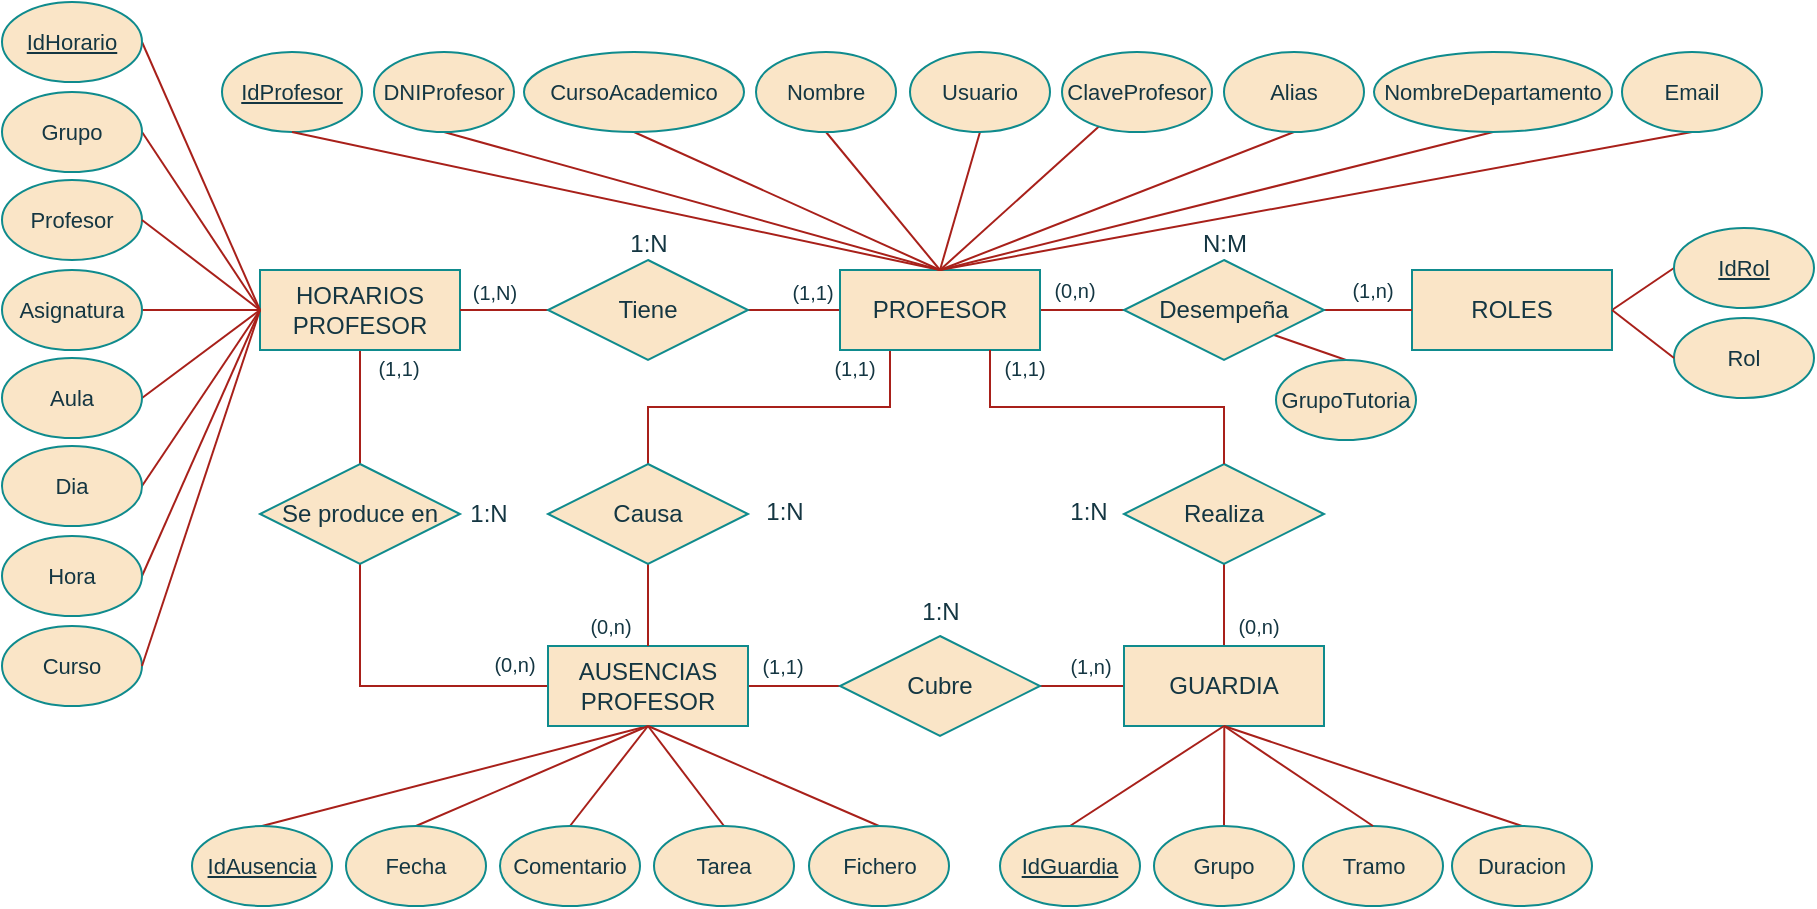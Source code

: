 <mxfile scale="1" border="0" version="26.2.13">
  <diagram name="Página-1" id="VsU_qLbT5S_kWvRLyPEZ">
    <mxGraphModel dx="1090" dy="561" grid="0" gridSize="10" guides="1" tooltips="1" connect="1" arrows="1" fold="1" page="1" pageScale="1" pageWidth="1169" pageHeight="827" math="0" shadow="0">
      <root>
        <mxCell id="0" />
        <mxCell id="1" parent="0" />
        <mxCell id="6TsfCFlxb-TRurDlvg3Q-43" value="" style="rounded=0;orthogonalLoop=1;jettySize=auto;html=1;endArrow=none;startFill=0;labelBackgroundColor=none;strokeColor=#A8201A;fontColor=default;" parent="1" source="6TsfCFlxb-TRurDlvg3Q-1" target="6TsfCFlxb-TRurDlvg3Q-37" edge="1">
          <mxGeometry relative="1" as="geometry" />
        </mxCell>
        <mxCell id="6TsfCFlxb-TRurDlvg3Q-49" value="" style="rounded=0;orthogonalLoop=1;jettySize=auto;html=1;endArrow=none;startFill=0;labelBackgroundColor=none;strokeColor=#A8201A;fontColor=default;" parent="1" source="6TsfCFlxb-TRurDlvg3Q-1" target="6TsfCFlxb-TRurDlvg3Q-42" edge="1">
          <mxGeometry relative="1" as="geometry" />
        </mxCell>
        <mxCell id="6TsfCFlxb-TRurDlvg3Q-72" style="edgeStyle=orthogonalEdgeStyle;rounded=0;orthogonalLoop=1;jettySize=auto;html=1;exitX=0.25;exitY=1;exitDx=0;exitDy=0;entryX=0.5;entryY=0;entryDx=0;entryDy=0;endArrow=none;startFill=0;labelBackgroundColor=none;strokeColor=#A8201A;fontColor=default;" parent="1" source="6TsfCFlxb-TRurDlvg3Q-1" target="6TsfCFlxb-TRurDlvg3Q-40" edge="1">
          <mxGeometry relative="1" as="geometry" />
        </mxCell>
        <mxCell id="6TsfCFlxb-TRurDlvg3Q-1" value="PROFESOR" style="rounded=0;whiteSpace=wrap;html=1;labelBackgroundColor=none;fillColor=#FAE5C7;strokeColor=#0F8B8D;fontColor=#143642;" parent="1" vertex="1">
          <mxGeometry x="563" y="302" width="100" height="40" as="geometry" />
        </mxCell>
        <mxCell id="6TsfCFlxb-TRurDlvg3Q-94" value="" style="rounded=0;orthogonalLoop=1;jettySize=auto;html=1;endArrow=none;startFill=0;labelBackgroundColor=none;strokeColor=#A8201A;fontColor=default;exitX=1;exitY=0.5;exitDx=0;exitDy=0;entryX=0;entryY=0.5;entryDx=0;entryDy=0;" parent="1" source="6TsfCFlxb-TRurDlvg3Q-3" target="6TsfCFlxb-TRurDlvg3Q-93" edge="1">
          <mxGeometry relative="1" as="geometry" />
        </mxCell>
        <mxCell id="6TsfCFlxb-TRurDlvg3Q-3" value="ROLES" style="rounded=0;whiteSpace=wrap;html=1;labelBackgroundColor=none;fillColor=#FAE5C7;strokeColor=#0F8B8D;fontColor=#143642;" parent="1" vertex="1">
          <mxGeometry x="849" y="302" width="100" height="40" as="geometry" />
        </mxCell>
        <mxCell id="6TsfCFlxb-TRurDlvg3Q-79" value="" style="edgeStyle=orthogonalEdgeStyle;rounded=0;orthogonalLoop=1;jettySize=auto;html=1;endArrow=none;endFill=1;startFill=0;labelBackgroundColor=none;strokeColor=#A8201A;fontColor=default;" parent="1" source="6TsfCFlxb-TRurDlvg3Q-5" target="6TsfCFlxb-TRurDlvg3Q-41" edge="1">
          <mxGeometry relative="1" as="geometry" />
        </mxCell>
        <mxCell id="6TsfCFlxb-TRurDlvg3Q-5" value="HORARIOS&lt;br&gt;PROFESOR" style="rounded=0;whiteSpace=wrap;html=1;labelBackgroundColor=none;fillColor=#FAE5C7;strokeColor=#0F8B8D;fontColor=#143642;" parent="1" vertex="1">
          <mxGeometry x="273" y="302" width="100" height="40" as="geometry" />
        </mxCell>
        <mxCell id="6TsfCFlxb-TRurDlvg3Q-75" value="" style="edgeStyle=orthogonalEdgeStyle;rounded=0;orthogonalLoop=1;jettySize=auto;html=1;endArrow=none;endFill=1;startFill=0;labelBackgroundColor=none;strokeColor=#A8201A;fontColor=default;" parent="1" source="6TsfCFlxb-TRurDlvg3Q-7" target="6TsfCFlxb-TRurDlvg3Q-39" edge="1">
          <mxGeometry relative="1" as="geometry" />
        </mxCell>
        <mxCell id="6TsfCFlxb-TRurDlvg3Q-76" value="" style="edgeStyle=orthogonalEdgeStyle;rounded=0;orthogonalLoop=1;jettySize=auto;html=1;endArrow=none;endFill=1;startFill=0;labelBackgroundColor=none;strokeColor=#A8201A;fontColor=default;" parent="1" source="6TsfCFlxb-TRurDlvg3Q-7" target="6TsfCFlxb-TRurDlvg3Q-38" edge="1">
          <mxGeometry relative="1" as="geometry" />
        </mxCell>
        <mxCell id="6TsfCFlxb-TRurDlvg3Q-7" value="GUARDIA" style="rounded=0;whiteSpace=wrap;html=1;labelBackgroundColor=none;fillColor=#FAE5C7;strokeColor=#0F8B8D;fontColor=#143642;" parent="1" vertex="1">
          <mxGeometry x="705" y="490" width="100" height="40" as="geometry" />
        </mxCell>
        <mxCell id="6TsfCFlxb-TRurDlvg3Q-77" value="" style="edgeStyle=orthogonalEdgeStyle;rounded=0;orthogonalLoop=1;jettySize=auto;html=1;endArrow=none;endFill=1;startFill=0;labelBackgroundColor=none;strokeColor=#A8201A;fontColor=default;" parent="1" source="6TsfCFlxb-TRurDlvg3Q-9" target="6TsfCFlxb-TRurDlvg3Q-38" edge="1">
          <mxGeometry relative="1" as="geometry" />
        </mxCell>
        <mxCell id="6TsfCFlxb-TRurDlvg3Q-78" style="edgeStyle=orthogonalEdgeStyle;rounded=0;orthogonalLoop=1;jettySize=auto;html=1;exitX=0;exitY=0.5;exitDx=0;exitDy=0;entryX=0.5;entryY=1;entryDx=0;entryDy=0;endArrow=none;endFill=1;startFill=0;labelBackgroundColor=none;strokeColor=#A8201A;fontColor=default;" parent="1" source="6TsfCFlxb-TRurDlvg3Q-9" target="6TsfCFlxb-TRurDlvg3Q-41" edge="1">
          <mxGeometry relative="1" as="geometry" />
        </mxCell>
        <mxCell id="6TsfCFlxb-TRurDlvg3Q-103" style="rounded=0;orthogonalLoop=1;jettySize=auto;html=1;exitX=0.5;exitY=1;exitDx=0;exitDy=0;entryX=0.5;entryY=0;entryDx=0;entryDy=0;endArrow=none;startFill=0;labelBackgroundColor=none;strokeColor=#A8201A;fontColor=default;" parent="1" source="6TsfCFlxb-TRurDlvg3Q-9" target="6TsfCFlxb-TRurDlvg3Q-95" edge="1">
          <mxGeometry relative="1" as="geometry" />
        </mxCell>
        <mxCell id="6TsfCFlxb-TRurDlvg3Q-9" value="&lt;div&gt;AUSENCIAS&lt;/div&gt;&lt;div&gt;PROFESOR&lt;/div&gt;" style="rounded=0;whiteSpace=wrap;html=1;labelBackgroundColor=none;fillColor=#FAE5C7;strokeColor=#0F8B8D;fontColor=#143642;" parent="1" vertex="1">
          <mxGeometry x="417" y="490" width="100" height="40" as="geometry" />
        </mxCell>
        <mxCell id="6TsfCFlxb-TRurDlvg3Q-28" style="rounded=0;orthogonalLoop=1;jettySize=auto;html=1;exitX=0.5;exitY=1;exitDx=0;exitDy=0;startArrow=none;startFill=0;endArrow=none;entryX=0.5;entryY=0;entryDx=0;entryDy=0;labelBackgroundColor=none;strokeColor=#A8201A;fontColor=default;" parent="1" source="6TsfCFlxb-TRurDlvg3Q-12" target="6TsfCFlxb-TRurDlvg3Q-1" edge="1">
          <mxGeometry relative="1" as="geometry">
            <mxPoint x="320" y="245" as="sourcePoint" />
          </mxGeometry>
        </mxCell>
        <mxCell id="6TsfCFlxb-TRurDlvg3Q-12" value="DNIProfesor" style="ellipse;whiteSpace=wrap;html=1;fontSize=11;labelBackgroundColor=none;fillColor=#FAE5C7;strokeColor=#0F8B8D;fontColor=#143642;rounded=0;" parent="1" vertex="1">
          <mxGeometry x="330" y="193" width="70" height="40" as="geometry" />
        </mxCell>
        <mxCell id="6TsfCFlxb-TRurDlvg3Q-25" style="rounded=0;orthogonalLoop=1;jettySize=auto;html=1;exitX=0.5;exitY=1;exitDx=0;exitDy=0;startArrow=none;startFill=0;endArrow=none;entryX=0.5;entryY=0;entryDx=0;entryDy=0;labelBackgroundColor=none;strokeColor=#A8201A;fontColor=default;" parent="1" source="6TsfCFlxb-TRurDlvg3Q-13" target="6TsfCFlxb-TRurDlvg3Q-1" edge="1">
          <mxGeometry relative="1" as="geometry">
            <mxPoint x="613" y="300" as="targetPoint" />
          </mxGeometry>
        </mxCell>
        <mxCell id="6TsfCFlxb-TRurDlvg3Q-13" value="Nombre" style="ellipse;whiteSpace=wrap;html=1;fontSize=11;labelBackgroundColor=none;fillColor=#FAE5C7;strokeColor=#0F8B8D;fontColor=#143642;rounded=0;" parent="1" vertex="1">
          <mxGeometry x="521" y="193" width="70" height="40" as="geometry" />
        </mxCell>
        <mxCell id="6TsfCFlxb-TRurDlvg3Q-26" style="rounded=0;orthogonalLoop=1;jettySize=auto;html=1;exitX=0.5;exitY=1;exitDx=0;exitDy=0;startArrow=none;startFill=0;endArrow=none;entryX=0.5;entryY=0;entryDx=0;entryDy=0;labelBackgroundColor=none;strokeColor=#A8201A;fontColor=default;" parent="1" source="6TsfCFlxb-TRurDlvg3Q-14" target="6TsfCFlxb-TRurDlvg3Q-1" edge="1">
          <mxGeometry relative="1" as="geometry">
            <mxPoint x="613" y="300" as="targetPoint" />
          </mxGeometry>
        </mxCell>
        <mxCell id="6TsfCFlxb-TRurDlvg3Q-14" value="Usuario" style="ellipse;whiteSpace=wrap;html=1;fontSize=11;labelBackgroundColor=none;fillColor=#FAE5C7;strokeColor=#0F8B8D;fontColor=#143642;rounded=0;" parent="1" vertex="1">
          <mxGeometry x="598" y="193" width="70" height="40" as="geometry" />
        </mxCell>
        <mxCell id="6TsfCFlxb-TRurDlvg3Q-30" value="" style="rounded=0;orthogonalLoop=1;jettySize=auto;html=1;endArrow=none;startFill=0;entryX=0.5;entryY=0;entryDx=0;entryDy=0;labelBackgroundColor=none;strokeColor=#A8201A;fontColor=default;" parent="1" source="6TsfCFlxb-TRurDlvg3Q-15" target="6TsfCFlxb-TRurDlvg3Q-1" edge="1">
          <mxGeometry relative="1" as="geometry" />
        </mxCell>
        <mxCell id="6TsfCFlxb-TRurDlvg3Q-15" value="ClaveProfesor" style="ellipse;whiteSpace=wrap;html=1;fontSize=11;labelBackgroundColor=none;fillColor=#FAE5C7;strokeColor=#0F8B8D;fontColor=#143642;rounded=0;" parent="1" vertex="1">
          <mxGeometry x="674" y="193" width="75" height="40" as="geometry" />
        </mxCell>
        <mxCell id="6TsfCFlxb-TRurDlvg3Q-24" style="rounded=0;orthogonalLoop=1;jettySize=auto;html=1;exitX=0.5;exitY=1;exitDx=0;exitDy=0;startArrow=none;startFill=0;endArrow=none;entryX=0.5;entryY=0;entryDx=0;entryDy=0;labelBackgroundColor=none;strokeColor=#A8201A;fontColor=default;" parent="1" source="6TsfCFlxb-TRurDlvg3Q-16" target="6TsfCFlxb-TRurDlvg3Q-1" edge="1">
          <mxGeometry relative="1" as="geometry">
            <mxPoint x="613" y="300" as="targetPoint" />
          </mxGeometry>
        </mxCell>
        <mxCell id="6TsfCFlxb-TRurDlvg3Q-16" value="CursoAcademico" style="ellipse;whiteSpace=wrap;html=1;fontSize=11;labelBackgroundColor=none;fillColor=#FAE5C7;strokeColor=#0F8B8D;fontColor=#143642;rounded=0;" parent="1" vertex="1">
          <mxGeometry x="405" y="193" width="110" height="40" as="geometry" />
        </mxCell>
        <mxCell id="6TsfCFlxb-TRurDlvg3Q-34" style="rounded=0;orthogonalLoop=1;jettySize=auto;html=1;exitX=0.5;exitY=1;exitDx=0;exitDy=0;entryX=0.5;entryY=0;entryDx=0;entryDy=0;endArrow=none;startFill=0;strokeColor=#A8201A;labelBackgroundColor=none;fontColor=default;" parent="1" source="6TsfCFlxb-TRurDlvg3Q-17" target="6TsfCFlxb-TRurDlvg3Q-1" edge="1">
          <mxGeometry relative="1" as="geometry" />
        </mxCell>
        <mxCell id="6TsfCFlxb-TRurDlvg3Q-17" value="Email" style="ellipse;whiteSpace=wrap;html=1;strokeColor=#0F8B8D;fontColor=#143642;fontSize=11;labelBackgroundColor=none;fillColor=#FAE5C7;rounded=0;" parent="1" vertex="1">
          <mxGeometry x="954" y="193" width="70" height="40" as="geometry" />
        </mxCell>
        <mxCell id="6TsfCFlxb-TRurDlvg3Q-33" style="rounded=0;orthogonalLoop=1;jettySize=auto;html=1;exitX=0.5;exitY=1;exitDx=0;exitDy=0;entryX=0.5;entryY=0;entryDx=0;entryDy=0;endArrow=none;startFill=0;strokeColor=#A8201A;labelBackgroundColor=none;fontColor=default;" parent="1" source="6TsfCFlxb-TRurDlvg3Q-18" target="6TsfCFlxb-TRurDlvg3Q-1" edge="1">
          <mxGeometry relative="1" as="geometry" />
        </mxCell>
        <mxCell id="6TsfCFlxb-TRurDlvg3Q-18" value="NombreDepartamento" style="ellipse;whiteSpace=wrap;html=1;strokeColor=#0F8B8D;fontColor=#143642;fontSize=11;labelBackgroundColor=none;fillColor=#FAE5C7;rounded=0;" parent="1" vertex="1">
          <mxGeometry x="830" y="193" width="119" height="40" as="geometry" />
        </mxCell>
        <mxCell id="6TsfCFlxb-TRurDlvg3Q-32" style="rounded=0;orthogonalLoop=1;jettySize=auto;html=1;exitX=0.5;exitY=1;exitDx=0;exitDy=0;entryX=0.5;entryY=0;entryDx=0;entryDy=0;endArrow=none;startFill=0;labelBackgroundColor=none;strokeColor=#A8201A;fontColor=default;" parent="1" source="6TsfCFlxb-TRurDlvg3Q-20" target="6TsfCFlxb-TRurDlvg3Q-1" edge="1">
          <mxGeometry relative="1" as="geometry" />
        </mxCell>
        <mxCell id="6TsfCFlxb-TRurDlvg3Q-20" value="Alias" style="ellipse;whiteSpace=wrap;html=1;fontSize=11;labelBackgroundColor=none;fillColor=#FAE5C7;strokeColor=#0F8B8D;fontColor=#143642;rounded=0;" parent="1" vertex="1">
          <mxGeometry x="755" y="193" width="70" height="40" as="geometry" />
        </mxCell>
        <mxCell id="6TsfCFlxb-TRurDlvg3Q-44" style="rounded=0;orthogonalLoop=1;jettySize=auto;html=1;exitX=1;exitY=0.5;exitDx=0;exitDy=0;entryX=0;entryY=0.5;entryDx=0;entryDy=0;endArrow=none;startFill=0;labelBackgroundColor=none;strokeColor=#A8201A;fontColor=default;" parent="1" source="6TsfCFlxb-TRurDlvg3Q-37" target="6TsfCFlxb-TRurDlvg3Q-3" edge="1">
          <mxGeometry relative="1" as="geometry" />
        </mxCell>
        <mxCell id="6TsfCFlxb-TRurDlvg3Q-118" style="rounded=0;orthogonalLoop=1;jettySize=auto;html=1;exitX=1;exitY=1;exitDx=0;exitDy=0;entryX=0.5;entryY=0;entryDx=0;entryDy=0;endArrow=none;startFill=0;strokeColor=#A8201A;" parent="1" source="6TsfCFlxb-TRurDlvg3Q-37" target="6TsfCFlxb-TRurDlvg3Q-117" edge="1">
          <mxGeometry relative="1" as="geometry" />
        </mxCell>
        <mxCell id="6TsfCFlxb-TRurDlvg3Q-37" value="Desempeña" style="rhombus;whiteSpace=wrap;html=1;labelBackgroundColor=none;fillColor=#FAE5C7;strokeColor=#0F8B8D;fontColor=#143642;rounded=0;" parent="1" vertex="1">
          <mxGeometry x="705" y="297" width="100" height="50" as="geometry" />
        </mxCell>
        <mxCell id="6TsfCFlxb-TRurDlvg3Q-38" value="Cubre" style="rhombus;whiteSpace=wrap;html=1;labelBackgroundColor=none;fillColor=#FAE5C7;strokeColor=#0F8B8D;fontColor=#143642;rounded=0;" parent="1" vertex="1">
          <mxGeometry x="563" y="485" width="100" height="50" as="geometry" />
        </mxCell>
        <mxCell id="6TsfCFlxb-TRurDlvg3Q-39" value="Realiza" style="rhombus;whiteSpace=wrap;html=1;labelBackgroundColor=none;fillColor=#FAE5C7;strokeColor=#0F8B8D;fontColor=#143642;rounded=0;" parent="1" vertex="1">
          <mxGeometry x="705" y="399" width="100" height="50" as="geometry" />
        </mxCell>
        <mxCell id="6TsfCFlxb-TRurDlvg3Q-74" value="" style="edgeStyle=orthogonalEdgeStyle;rounded=0;orthogonalLoop=1;jettySize=auto;html=1;endArrow=none;endFill=1;startFill=0;labelBackgroundColor=none;strokeColor=#A8201A;fontColor=default;" parent="1" source="6TsfCFlxb-TRurDlvg3Q-40" target="6TsfCFlxb-TRurDlvg3Q-9" edge="1">
          <mxGeometry relative="1" as="geometry" />
        </mxCell>
        <mxCell id="6TsfCFlxb-TRurDlvg3Q-40" value="Causa" style="rhombus;whiteSpace=wrap;html=1;labelBackgroundColor=none;fillColor=#FAE5C7;strokeColor=#0F8B8D;fontColor=#143642;rounded=0;" parent="1" vertex="1">
          <mxGeometry x="417" y="399" width="100" height="50" as="geometry" />
        </mxCell>
        <mxCell id="6TsfCFlxb-TRurDlvg3Q-41" value="Se produce en" style="rhombus;whiteSpace=wrap;html=1;labelBackgroundColor=none;fillColor=#FAE5C7;strokeColor=#0F8B8D;fontColor=#143642;rounded=0;" parent="1" vertex="1">
          <mxGeometry x="273" y="399" width="100" height="50" as="geometry" />
        </mxCell>
        <mxCell id="6TsfCFlxb-TRurDlvg3Q-50" value="" style="rounded=0;orthogonalLoop=1;jettySize=auto;html=1;endArrow=none;startFill=0;labelBackgroundColor=none;strokeColor=#A8201A;fontColor=default;" parent="1" source="6TsfCFlxb-TRurDlvg3Q-42" target="6TsfCFlxb-TRurDlvg3Q-5" edge="1">
          <mxGeometry relative="1" as="geometry" />
        </mxCell>
        <mxCell id="6TsfCFlxb-TRurDlvg3Q-42" value="Tiene" style="rhombus;whiteSpace=wrap;html=1;labelBackgroundColor=none;fillColor=#FAE5C7;strokeColor=#0F8B8D;fontColor=#143642;rounded=0;" parent="1" vertex="1">
          <mxGeometry x="417" y="297" width="100" height="50" as="geometry" />
        </mxCell>
        <mxCell id="6TsfCFlxb-TRurDlvg3Q-45" value="&lt;font style=&quot;font-size: 10px;&quot;&gt;(1,n)&lt;/font&gt;" style="text;html=1;align=center;verticalAlign=middle;whiteSpace=wrap;rounded=0;labelBackgroundColor=none;fontColor=#143642;" parent="1" vertex="1">
          <mxGeometry x="812" y="303.5" width="35" height="17" as="geometry" />
        </mxCell>
        <mxCell id="6TsfCFlxb-TRurDlvg3Q-47" value="&lt;font style=&quot;font-size: 10px;&quot;&gt;(0,n)&lt;/font&gt;" style="text;html=1;align=center;verticalAlign=middle;whiteSpace=wrap;rounded=0;labelBackgroundColor=none;fontColor=#143642;" parent="1" vertex="1">
          <mxGeometry x="663" y="303.5" width="35" height="17" as="geometry" />
        </mxCell>
        <mxCell id="6TsfCFlxb-TRurDlvg3Q-48" value="1:N" style="text;html=1;align=center;verticalAlign=middle;whiteSpace=wrap;rounded=0;labelBackgroundColor=none;fontColor=#143642;" parent="1" vertex="1">
          <mxGeometry x="449.5" y="280" width="35" height="17" as="geometry" />
        </mxCell>
        <mxCell id="6TsfCFlxb-TRurDlvg3Q-51" value="&lt;font style=&quot;font-size: 10px;&quot;&gt;(1,1)&lt;/font&gt;" style="text;html=1;align=center;verticalAlign=middle;whiteSpace=wrap;rounded=0;labelBackgroundColor=none;fontColor=#143642;" parent="1" vertex="1">
          <mxGeometry x="532" y="304.5" width="35" height="17" as="geometry" />
        </mxCell>
        <mxCell id="6TsfCFlxb-TRurDlvg3Q-52" value="&lt;font style=&quot;font-size: 10px;&quot;&gt;(1,N)&lt;/font&gt;" style="text;html=1;align=center;verticalAlign=middle;whiteSpace=wrap;rounded=0;labelBackgroundColor=none;fontColor=#143642;" parent="1" vertex="1">
          <mxGeometry x="373" y="304.5" width="35" height="17" as="geometry" />
        </mxCell>
        <mxCell id="6TsfCFlxb-TRurDlvg3Q-53" value="N:M" style="text;html=1;align=center;verticalAlign=middle;whiteSpace=wrap;rounded=0;labelBackgroundColor=none;fontColor=#143642;" parent="1" vertex="1">
          <mxGeometry x="737.5" y="280" width="35" height="17" as="geometry" />
        </mxCell>
        <mxCell id="6TsfCFlxb-TRurDlvg3Q-63" style="rounded=0;orthogonalLoop=1;jettySize=auto;html=1;exitX=1;exitY=0.5;exitDx=0;exitDy=0;entryX=0;entryY=0.5;entryDx=0;entryDy=0;endArrow=none;startFill=0;labelBackgroundColor=none;strokeColor=#A8201A;fontColor=default;" parent="1" source="6TsfCFlxb-TRurDlvg3Q-54" target="6TsfCFlxb-TRurDlvg3Q-5" edge="1">
          <mxGeometry relative="1" as="geometry" />
        </mxCell>
        <mxCell id="6TsfCFlxb-TRurDlvg3Q-54" value="&lt;u&gt;IdHorario&lt;/u&gt;" style="ellipse;whiteSpace=wrap;html=1;fontSize=11;labelBackgroundColor=none;fillColor=#FAE5C7;strokeColor=#0F8B8D;fontColor=#143642;rounded=0;" parent="1" vertex="1">
          <mxGeometry x="144" y="168" width="70" height="40" as="geometry" />
        </mxCell>
        <mxCell id="6TsfCFlxb-TRurDlvg3Q-65" style="rounded=0;orthogonalLoop=1;jettySize=auto;html=1;exitX=1;exitY=0.5;exitDx=0;exitDy=0;entryX=0;entryY=0.5;entryDx=0;entryDy=0;endArrow=none;startFill=0;labelBackgroundColor=none;strokeColor=#A8201A;fontColor=default;" parent="1" source="6TsfCFlxb-TRurDlvg3Q-55" target="6TsfCFlxb-TRurDlvg3Q-5" edge="1">
          <mxGeometry relative="1" as="geometry" />
        </mxCell>
        <mxCell id="6TsfCFlxb-TRurDlvg3Q-55" value="Grupo" style="ellipse;whiteSpace=wrap;html=1;fontSize=11;labelBackgroundColor=none;fillColor=#FAE5C7;strokeColor=#0F8B8D;fontColor=#143642;rounded=0;" parent="1" vertex="1">
          <mxGeometry x="144" y="213" width="70" height="40" as="geometry" />
        </mxCell>
        <mxCell id="6TsfCFlxb-TRurDlvg3Q-67" style="rounded=0;orthogonalLoop=1;jettySize=auto;html=1;exitX=1;exitY=0.5;exitDx=0;exitDy=0;endArrow=none;startFill=0;entryX=0;entryY=0.5;entryDx=0;entryDy=0;labelBackgroundColor=none;strokeColor=#A8201A;fontColor=default;" parent="1" source="6TsfCFlxb-TRurDlvg3Q-57" target="6TsfCFlxb-TRurDlvg3Q-5" edge="1">
          <mxGeometry relative="1" as="geometry" />
        </mxCell>
        <mxCell id="6TsfCFlxb-TRurDlvg3Q-57" value="Asignatura" style="ellipse;whiteSpace=wrap;html=1;fontSize=11;labelBackgroundColor=none;fillColor=#FAE5C7;strokeColor=#0F8B8D;fontColor=#143642;rounded=0;" parent="1" vertex="1">
          <mxGeometry x="144" y="302" width="70" height="40" as="geometry" />
        </mxCell>
        <mxCell id="6TsfCFlxb-TRurDlvg3Q-68" style="rounded=0;orthogonalLoop=1;jettySize=auto;html=1;exitX=1;exitY=0.5;exitDx=0;exitDy=0;entryX=0;entryY=0.5;entryDx=0;entryDy=0;endArrow=none;startFill=0;labelBackgroundColor=none;strokeColor=#A8201A;fontColor=default;" parent="1" source="6TsfCFlxb-TRurDlvg3Q-58" target="6TsfCFlxb-TRurDlvg3Q-5" edge="1">
          <mxGeometry relative="1" as="geometry" />
        </mxCell>
        <mxCell id="6TsfCFlxb-TRurDlvg3Q-58" value="Aula" style="ellipse;whiteSpace=wrap;html=1;fontSize=11;labelBackgroundColor=none;fillColor=#FAE5C7;strokeColor=#0F8B8D;fontColor=#143642;rounded=0;" parent="1" vertex="1">
          <mxGeometry x="144" y="346" width="70" height="40" as="geometry" />
        </mxCell>
        <mxCell id="6TsfCFlxb-TRurDlvg3Q-69" style="rounded=0;orthogonalLoop=1;jettySize=auto;html=1;exitX=1;exitY=0.5;exitDx=0;exitDy=0;entryX=0;entryY=0.5;entryDx=0;entryDy=0;endArrow=none;startFill=0;labelBackgroundColor=none;strokeColor=#A8201A;fontColor=default;" parent="1" source="6TsfCFlxb-TRurDlvg3Q-59" target="6TsfCFlxb-TRurDlvg3Q-5" edge="1">
          <mxGeometry relative="1" as="geometry" />
        </mxCell>
        <mxCell id="6TsfCFlxb-TRurDlvg3Q-59" value="Dia" style="ellipse;whiteSpace=wrap;html=1;fontSize=11;labelBackgroundColor=none;fillColor=#FAE5C7;strokeColor=#0F8B8D;fontColor=#143642;rounded=0;" parent="1" vertex="1">
          <mxGeometry x="144" y="390" width="70" height="40" as="geometry" />
        </mxCell>
        <mxCell id="6TsfCFlxb-TRurDlvg3Q-70" style="rounded=0;orthogonalLoop=1;jettySize=auto;html=1;exitX=1;exitY=0.5;exitDx=0;exitDy=0;entryX=0;entryY=0.5;entryDx=0;entryDy=0;endArrow=none;startFill=0;labelBackgroundColor=none;strokeColor=#A8201A;fontColor=default;" parent="1" source="6TsfCFlxb-TRurDlvg3Q-60" target="6TsfCFlxb-TRurDlvg3Q-5" edge="1">
          <mxGeometry relative="1" as="geometry" />
        </mxCell>
        <mxCell id="6TsfCFlxb-TRurDlvg3Q-60" value="Hora" style="ellipse;whiteSpace=wrap;html=1;fontSize=11;labelBackgroundColor=none;fillColor=#FAE5C7;strokeColor=#0F8B8D;fontColor=#143642;rounded=0;" parent="1" vertex="1">
          <mxGeometry x="144" y="435" width="70" height="40" as="geometry" />
        </mxCell>
        <mxCell id="6TsfCFlxb-TRurDlvg3Q-73" style="edgeStyle=orthogonalEdgeStyle;rounded=0;orthogonalLoop=1;jettySize=auto;html=1;exitX=0.75;exitY=1;exitDx=0;exitDy=0;entryX=0.5;entryY=0;entryDx=0;entryDy=0;endArrow=none;startFill=0;labelBackgroundColor=none;strokeColor=#A8201A;fontColor=default;" parent="1" source="6TsfCFlxb-TRurDlvg3Q-1" target="6TsfCFlxb-TRurDlvg3Q-39" edge="1">
          <mxGeometry relative="1" as="geometry" />
        </mxCell>
        <mxCell id="6TsfCFlxb-TRurDlvg3Q-80" value="&lt;font style=&quot;font-size: 10px;&quot;&gt;(1,1)&lt;/font&gt;" style="text;html=1;align=center;verticalAlign=middle;whiteSpace=wrap;rounded=0;labelBackgroundColor=none;fontColor=#143642;" parent="1" vertex="1">
          <mxGeometry x="325" y="342" width="35" height="17" as="geometry" />
        </mxCell>
        <mxCell id="6TsfCFlxb-TRurDlvg3Q-81" value="&lt;font style=&quot;font-size: 10px;&quot;&gt;(0,n)&lt;/font&gt;" style="text;html=1;align=center;verticalAlign=middle;whiteSpace=wrap;rounded=0;labelBackgroundColor=none;fontColor=#143642;" parent="1" vertex="1">
          <mxGeometry x="383" y="490" width="35" height="17" as="geometry" />
        </mxCell>
        <mxCell id="6TsfCFlxb-TRurDlvg3Q-82" value="1:N" style="text;html=1;align=center;verticalAlign=middle;whiteSpace=wrap;rounded=0;labelBackgroundColor=none;fontColor=#143642;" parent="1" vertex="1">
          <mxGeometry x="370" y="415" width="35" height="17" as="geometry" />
        </mxCell>
        <mxCell id="6TsfCFlxb-TRurDlvg3Q-84" value="1:N" style="text;html=1;align=center;verticalAlign=middle;whiteSpace=wrap;rounded=0;labelBackgroundColor=none;fontColor=#143642;" parent="1" vertex="1">
          <mxGeometry x="596" y="464" width="35" height="17" as="geometry" />
        </mxCell>
        <mxCell id="6TsfCFlxb-TRurDlvg3Q-86" value="&lt;font style=&quot;font-size: 10px;&quot;&gt;(0,n)&lt;/font&gt;" style="text;html=1;align=center;verticalAlign=middle;whiteSpace=wrap;rounded=0;labelBackgroundColor=none;fontColor=#143642;" parent="1" vertex="1">
          <mxGeometry x="431" y="471.5" width="35" height="17" as="geometry" />
        </mxCell>
        <mxCell id="6TsfCFlxb-TRurDlvg3Q-87" value="&lt;font style=&quot;font-size: 10px;&quot;&gt;(1,1)&lt;/font&gt;" style="text;html=1;align=center;verticalAlign=middle;whiteSpace=wrap;rounded=0;labelBackgroundColor=none;fontColor=#143642;" parent="1" vertex="1">
          <mxGeometry x="553" y="342" width="35" height="17" as="geometry" />
        </mxCell>
        <mxCell id="6TsfCFlxb-TRurDlvg3Q-88" value="&lt;font style=&quot;font-size: 10px;&quot;&gt;(1,1)&lt;/font&gt;" style="text;html=1;align=center;verticalAlign=middle;whiteSpace=wrap;rounded=0;labelBackgroundColor=none;fontColor=#143642;" parent="1" vertex="1">
          <mxGeometry x="638" y="342" width="35" height="17" as="geometry" />
        </mxCell>
        <mxCell id="6TsfCFlxb-TRurDlvg3Q-89" value="&lt;font style=&quot;font-size: 10px;&quot;&gt;(0,n)&lt;/font&gt;" style="text;html=1;align=center;verticalAlign=middle;whiteSpace=wrap;rounded=0;labelBackgroundColor=none;fontColor=#143642;" parent="1" vertex="1">
          <mxGeometry x="755" y="471" width="35" height="17" as="geometry" />
        </mxCell>
        <mxCell id="6TsfCFlxb-TRurDlvg3Q-93" value="&lt;u&gt;IdRol&lt;/u&gt;" style="ellipse;whiteSpace=wrap;html=1;fontSize=11;labelBackgroundColor=none;fillColor=#FAE5C7;strokeColor=#0F8B8D;fontColor=#143642;rounded=0;" parent="1" vertex="1">
          <mxGeometry x="980" y="281" width="70" height="40" as="geometry" />
        </mxCell>
        <mxCell id="6TsfCFlxb-TRurDlvg3Q-95" value="&lt;u&gt;IdAusencia&lt;/u&gt;" style="ellipse;whiteSpace=wrap;html=1;fontSize=11;labelBackgroundColor=none;fillColor=#FAE5C7;strokeColor=#0F8B8D;fontColor=#143642;rounded=0;" parent="1" vertex="1">
          <mxGeometry x="239" y="580" width="70" height="40" as="geometry" />
        </mxCell>
        <mxCell id="6TsfCFlxb-TRurDlvg3Q-104" style="rounded=0;orthogonalLoop=1;jettySize=auto;html=1;exitX=0.5;exitY=0;exitDx=0;exitDy=0;entryX=0.5;entryY=1;entryDx=0;entryDy=0;endArrow=none;startFill=0;labelBackgroundColor=none;strokeColor=#A8201A;fontColor=default;" parent="1" source="6TsfCFlxb-TRurDlvg3Q-96" target="6TsfCFlxb-TRurDlvg3Q-9" edge="1">
          <mxGeometry relative="1" as="geometry" />
        </mxCell>
        <mxCell id="6TsfCFlxb-TRurDlvg3Q-96" value="Fecha" style="ellipse;whiteSpace=wrap;html=1;fontSize=11;labelBackgroundColor=none;fillColor=#FAE5C7;strokeColor=#0F8B8D;fontColor=#143642;rounded=0;" parent="1" vertex="1">
          <mxGeometry x="316" y="580" width="70" height="40" as="geometry" />
        </mxCell>
        <mxCell id="6TsfCFlxb-TRurDlvg3Q-105" style="rounded=0;orthogonalLoop=1;jettySize=auto;html=1;exitX=0.5;exitY=0;exitDx=0;exitDy=0;entryX=0.5;entryY=1;entryDx=0;entryDy=0;endArrow=none;startFill=0;labelBackgroundColor=none;strokeColor=#A8201A;fontColor=default;" parent="1" source="6TsfCFlxb-TRurDlvg3Q-97" target="6TsfCFlxb-TRurDlvg3Q-9" edge="1">
          <mxGeometry relative="1" as="geometry" />
        </mxCell>
        <mxCell id="6TsfCFlxb-TRurDlvg3Q-97" value="Comentario" style="ellipse;whiteSpace=wrap;html=1;fontSize=11;labelBackgroundColor=none;fillColor=#FAE5C7;strokeColor=#0F8B8D;fontColor=#143642;rounded=0;" parent="1" vertex="1">
          <mxGeometry x="393" y="580" width="70" height="40" as="geometry" />
        </mxCell>
        <mxCell id="6TsfCFlxb-TRurDlvg3Q-106" style="rounded=0;orthogonalLoop=1;jettySize=auto;html=1;exitX=0.5;exitY=0;exitDx=0;exitDy=0;entryX=0.5;entryY=1;entryDx=0;entryDy=0;endArrow=none;startFill=0;labelBackgroundColor=none;strokeColor=#A8201A;fontColor=default;" parent="1" source="6TsfCFlxb-TRurDlvg3Q-98" target="6TsfCFlxb-TRurDlvg3Q-9" edge="1">
          <mxGeometry relative="1" as="geometry" />
        </mxCell>
        <mxCell id="6TsfCFlxb-TRurDlvg3Q-98" value="Fichero" style="ellipse;whiteSpace=wrap;html=1;fontSize=11;labelBackgroundColor=none;fillColor=#FAE5C7;strokeColor=#0F8B8D;fontColor=#143642;rounded=0;" parent="1" vertex="1">
          <mxGeometry x="547.5" y="580" width="70" height="40" as="geometry" />
        </mxCell>
        <mxCell id="6TsfCFlxb-TRurDlvg3Q-107" style="rounded=0;orthogonalLoop=1;jettySize=auto;html=1;exitX=0.5;exitY=0;exitDx=0;exitDy=0;endArrow=none;startFill=0;entryX=0.5;entryY=1;entryDx=0;entryDy=0;labelBackgroundColor=none;strokeColor=#A8201A;fontColor=default;" parent="1" source="6TsfCFlxb-TRurDlvg3Q-99" target="6TsfCFlxb-TRurDlvg3Q-7" edge="1">
          <mxGeometry relative="1" as="geometry" />
        </mxCell>
        <mxCell id="6TsfCFlxb-TRurDlvg3Q-99" value="&lt;u&gt;IdGuardia&lt;/u&gt;" style="ellipse;whiteSpace=wrap;html=1;fontSize=11;labelBackgroundColor=none;fillColor=#FAE5C7;strokeColor=#0F8B8D;fontColor=#143642;rounded=0;" parent="1" vertex="1">
          <mxGeometry x="643" y="580" width="70" height="40" as="geometry" />
        </mxCell>
        <mxCell id="6TsfCFlxb-TRurDlvg3Q-108" style="rounded=0;orthogonalLoop=1;jettySize=auto;html=1;exitX=0.5;exitY=0;exitDx=0;exitDy=0;endArrow=none;startFill=0;labelBackgroundColor=none;strokeColor=#A8201A;fontColor=default;" parent="1" source="6TsfCFlxb-TRurDlvg3Q-100" edge="1">
          <mxGeometry relative="1" as="geometry">
            <mxPoint x="755.143" y="530" as="targetPoint" />
          </mxGeometry>
        </mxCell>
        <mxCell id="6TsfCFlxb-TRurDlvg3Q-100" value="Grupo" style="ellipse;whiteSpace=wrap;html=1;fontSize=11;labelBackgroundColor=none;fillColor=#FAE5C7;strokeColor=#0F8B8D;fontColor=#143642;rounded=0;" parent="1" vertex="1">
          <mxGeometry x="720" y="580" width="70" height="40" as="geometry" />
        </mxCell>
        <mxCell id="6TsfCFlxb-TRurDlvg3Q-109" style="rounded=0;orthogonalLoop=1;jettySize=auto;html=1;exitX=0.5;exitY=0;exitDx=0;exitDy=0;endArrow=none;startFill=0;entryX=0.5;entryY=1;entryDx=0;entryDy=0;labelBackgroundColor=none;strokeColor=#A8201A;fontColor=default;" parent="1" source="6TsfCFlxb-TRurDlvg3Q-101" target="6TsfCFlxb-TRurDlvg3Q-7" edge="1">
          <mxGeometry relative="1" as="geometry" />
        </mxCell>
        <mxCell id="6TsfCFlxb-TRurDlvg3Q-101" value="Duracion" style="ellipse;whiteSpace=wrap;html=1;fontSize=11;labelBackgroundColor=none;fillColor=#FAE5C7;strokeColor=#0F8B8D;fontColor=#143642;rounded=0;" parent="1" vertex="1">
          <mxGeometry x="869" y="580" width="70" height="40" as="geometry" />
        </mxCell>
        <mxCell id="6TsfCFlxb-TRurDlvg3Q-110" value="&lt;font style=&quot;font-size: 10px;&quot;&gt;(1,n)&lt;/font&gt;" style="text;html=1;align=center;verticalAlign=middle;whiteSpace=wrap;rounded=0;labelBackgroundColor=none;fontColor=#143642;" parent="1" vertex="1">
          <mxGeometry x="671" y="491" width="35" height="17" as="geometry" />
        </mxCell>
        <mxCell id="6TsfCFlxb-TRurDlvg3Q-112" value="&lt;font style=&quot;font-size: 10px;&quot;&gt;(1,1)&lt;/font&gt;" style="text;html=1;align=center;verticalAlign=middle;whiteSpace=wrap;rounded=0;labelBackgroundColor=none;fontColor=#143642;" parent="1" vertex="1">
          <mxGeometry x="517" y="491" width="35" height="17" as="geometry" />
        </mxCell>
        <mxCell id="6TsfCFlxb-TRurDlvg3Q-114" value="1:N" style="text;html=1;align=center;verticalAlign=middle;whiteSpace=wrap;rounded=0;labelBackgroundColor=none;fontColor=#143642;" parent="1" vertex="1">
          <mxGeometry x="518" y="414" width="35" height="17" as="geometry" />
        </mxCell>
        <mxCell id="6TsfCFlxb-TRurDlvg3Q-115" value="1:N" style="text;html=1;align=center;verticalAlign=middle;whiteSpace=wrap;rounded=0;labelBackgroundColor=none;fontColor=#143642;" parent="1" vertex="1">
          <mxGeometry x="670" y="414" width="35" height="17" as="geometry" />
        </mxCell>
        <mxCell id="6TsfCFlxb-TRurDlvg3Q-117" value="GrupoTutoria" style="ellipse;whiteSpace=wrap;html=1;fontSize=11;labelBackgroundColor=none;fillColor=#FAE5C7;strokeColor=#0F8B8D;fontColor=#143642;rounded=0;" parent="1" vertex="1">
          <mxGeometry x="781" y="347" width="70" height="40" as="geometry" />
        </mxCell>
        <mxCell id="h_n839WisMa8emFtC7de-3" style="rounded=0;orthogonalLoop=1;jettySize=auto;html=1;exitX=0.5;exitY=0;exitDx=0;exitDy=0;endArrow=none;startFill=0;entryX=0.5;entryY=1;entryDx=0;entryDy=0;strokeColor=#A8201A;" parent="1" source="h_n839WisMa8emFtC7de-2" target="6TsfCFlxb-TRurDlvg3Q-9" edge="1">
          <mxGeometry relative="1" as="geometry" />
        </mxCell>
        <mxCell id="h_n839WisMa8emFtC7de-2" value="Tarea" style="ellipse;whiteSpace=wrap;html=1;fontSize=11;labelBackgroundColor=none;fillColor=#FAE5C7;strokeColor=#0F8B8D;fontColor=#143642;rounded=0;" parent="1" vertex="1">
          <mxGeometry x="470" y="580" width="70" height="40" as="geometry" />
        </mxCell>
        <mxCell id="4swcJv_VSgo-7n27fSVg-1" value="&lt;u&gt;IdProfesor&lt;/u&gt;" style="ellipse;whiteSpace=wrap;html=1;fontSize=11;labelBackgroundColor=none;fillColor=#FAE5C7;strokeColor=#0F8B8D;fontColor=#143642;rounded=0;" parent="1" vertex="1">
          <mxGeometry x="254" y="193" width="70" height="40" as="geometry" />
        </mxCell>
        <mxCell id="4swcJv_VSgo-7n27fSVg-2" style="rounded=0;orthogonalLoop=1;jettySize=auto;html=1;exitX=0.5;exitY=1;exitDx=0;exitDy=0;startArrow=none;startFill=0;endArrow=none;entryX=0.5;entryY=0;entryDx=0;entryDy=0;labelBackgroundColor=none;strokeColor=#A8201A;fontColor=default;" parent="1" source="4swcJv_VSgo-7n27fSVg-1" target="6TsfCFlxb-TRurDlvg3Q-1" edge="1">
          <mxGeometry relative="1" as="geometry">
            <mxPoint x="375" y="243" as="sourcePoint" />
            <mxPoint x="623" y="312" as="targetPoint" />
          </mxGeometry>
        </mxCell>
        <mxCell id="4swcJv_VSgo-7n27fSVg-3" value="Rol" style="ellipse;whiteSpace=wrap;html=1;fontSize=11;labelBackgroundColor=none;fillColor=#FAE5C7;strokeColor=#0F8B8D;fontColor=#143642;rounded=0;" parent="1" vertex="1">
          <mxGeometry x="980" y="326" width="70" height="40" as="geometry" />
        </mxCell>
        <mxCell id="4swcJv_VSgo-7n27fSVg-4" value="" style="rounded=0;orthogonalLoop=1;jettySize=auto;html=1;endArrow=none;startFill=0;labelBackgroundColor=none;strokeColor=#A8201A;fontColor=default;exitX=1;exitY=0.5;exitDx=0;exitDy=0;entryX=0;entryY=0.5;entryDx=0;entryDy=0;" parent="1" source="6TsfCFlxb-TRurDlvg3Q-3" target="4swcJv_VSgo-7n27fSVg-3" edge="1">
          <mxGeometry relative="1" as="geometry">
            <mxPoint x="959" y="332" as="sourcePoint" />
            <mxPoint x="994" y="322" as="targetPoint" />
          </mxGeometry>
        </mxCell>
        <mxCell id="gyKnrXm0w6yCbAmLVUEn-1" value="Curso" style="ellipse;whiteSpace=wrap;html=1;fontSize=11;labelBackgroundColor=none;fillColor=#FAE5C7;strokeColor=#0F8B8D;fontColor=#143642;rounded=0;" parent="1" vertex="1">
          <mxGeometry x="144" y="480" width="70" height="40" as="geometry" />
        </mxCell>
        <mxCell id="gyKnrXm0w6yCbAmLVUEn-2" style="rounded=0;orthogonalLoop=1;jettySize=auto;html=1;exitX=1;exitY=0.5;exitDx=0;exitDy=0;entryX=0;entryY=0.5;entryDx=0;entryDy=0;endArrow=none;startFill=0;labelBackgroundColor=none;strokeColor=#A8201A;fontColor=default;" parent="1" source="gyKnrXm0w6yCbAmLVUEn-1" target="6TsfCFlxb-TRurDlvg3Q-5" edge="1">
          <mxGeometry relative="1" as="geometry">
            <mxPoint x="224" y="421" as="sourcePoint" />
            <mxPoint x="283" y="332" as="targetPoint" />
          </mxGeometry>
        </mxCell>
        <mxCell id="gyKnrXm0w6yCbAmLVUEn-3" value="Tramo" style="ellipse;whiteSpace=wrap;html=1;fontSize=11;labelBackgroundColor=none;fillColor=#FAE5C7;strokeColor=#0F8B8D;fontColor=#143642;rounded=0;" parent="1" vertex="1">
          <mxGeometry x="794.5" y="580" width="70" height="40" as="geometry" />
        </mxCell>
        <mxCell id="gyKnrXm0w6yCbAmLVUEn-4" style="rounded=0;orthogonalLoop=1;jettySize=auto;html=1;exitX=0.5;exitY=0;exitDx=0;exitDy=0;endArrow=none;startFill=0;entryX=0.5;entryY=1;entryDx=0;entryDy=0;labelBackgroundColor=none;strokeColor=#A8201A;fontColor=default;" parent="1" source="gyKnrXm0w6yCbAmLVUEn-3" target="6TsfCFlxb-TRurDlvg3Q-7" edge="1">
          <mxGeometry relative="1" as="geometry">
            <mxPoint x="914" y="590" as="sourcePoint" />
            <mxPoint x="765" y="540" as="targetPoint" />
          </mxGeometry>
        </mxCell>
        <mxCell id="MhLrwmmJEWmYfie6KYmo-1" value="Profesor" style="ellipse;whiteSpace=wrap;html=1;fontSize=11;labelBackgroundColor=none;fillColor=#FAE5C7;strokeColor=#0F8B8D;fontColor=#143642;rounded=0;" vertex="1" parent="1">
          <mxGeometry x="144" y="257" width="70" height="40" as="geometry" />
        </mxCell>
        <mxCell id="MhLrwmmJEWmYfie6KYmo-2" style="rounded=0;orthogonalLoop=1;jettySize=auto;html=1;exitX=1;exitY=0.5;exitDx=0;exitDy=0;endArrow=none;startFill=0;labelBackgroundColor=none;strokeColor=#A8201A;fontColor=default;entryX=0;entryY=0.5;entryDx=0;entryDy=0;" edge="1" parent="1" source="MhLrwmmJEWmYfie6KYmo-1" target="6TsfCFlxb-TRurDlvg3Q-5">
          <mxGeometry relative="1" as="geometry">
            <mxPoint x="224" y="243" as="sourcePoint" />
            <mxPoint x="272" y="373" as="targetPoint" />
          </mxGeometry>
        </mxCell>
      </root>
    </mxGraphModel>
  </diagram>
</mxfile>
